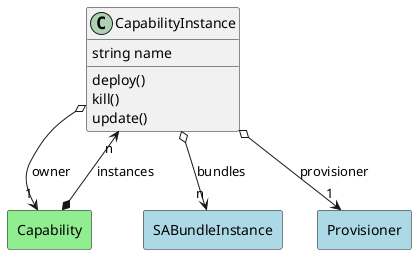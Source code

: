 @startuml

class "CapabilityInstance" as Model {
 string name

 deploy()
 kill()
 update()
 
}

rectangle "SABundleInstance" as SABundleInstance #lightblue {
}

Model o--> "n" SABundleInstance : bundles


rectangle "Capability" as Capability #lightblue {
}

Model o--> "1" Capability : owner


rectangle "Provisioner" as Provisioner #lightblue {
}

Model o--> "1" Provisioner : provisioner




    rectangle "Capability" as Capability #lightgreen {
    }
    
        Capability   *--> "n" Model : "instances"
    

@enduml
